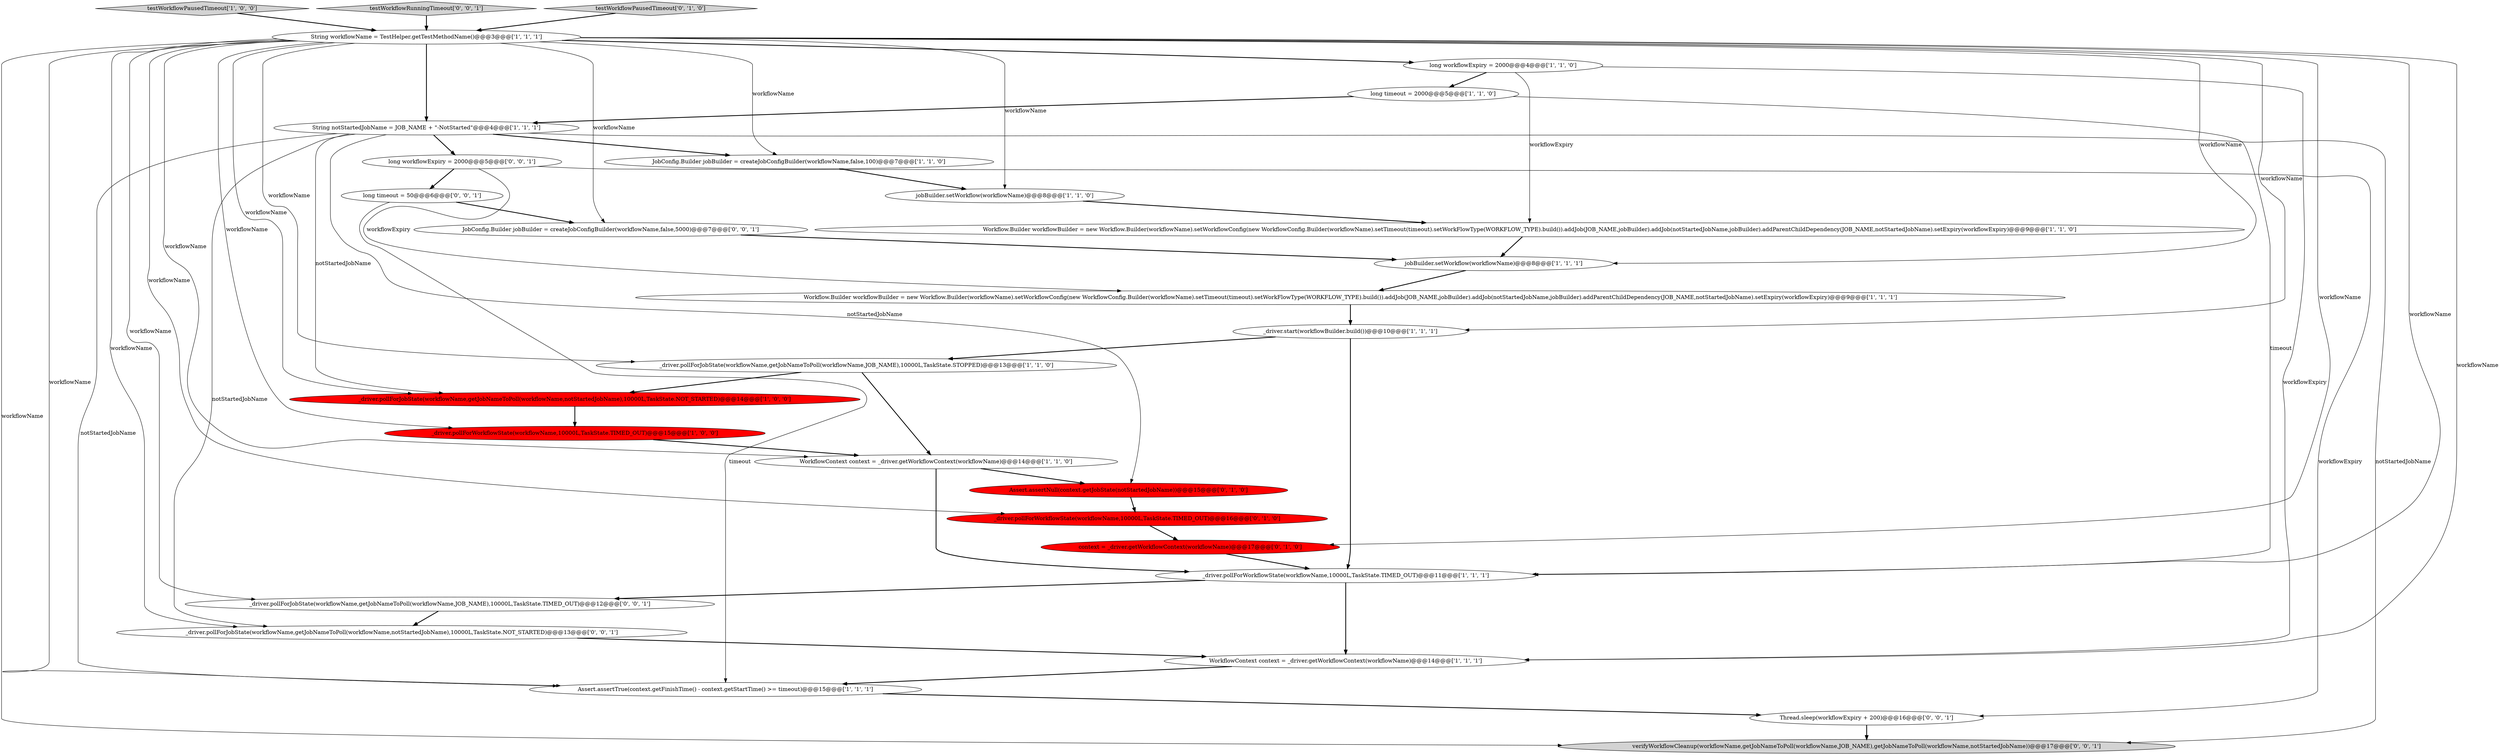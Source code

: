 digraph {
4 [style = filled, label = "JobConfig.Builder jobBuilder = createJobConfigBuilder(workflowName,false,100)@@@7@@@['1', '1', '0']", fillcolor = white, shape = ellipse image = "AAA0AAABBB1BBB"];
14 [style = filled, label = "WorkflowContext context = _driver.getWorkflowContext(workflowName)@@@14@@@['1', '1', '0']", fillcolor = white, shape = ellipse image = "AAA0AAABBB1BBB"];
10 [style = filled, label = "Workflow.Builder workflowBuilder = new Workflow.Builder(workflowName).setWorkflowConfig(new WorkflowConfig.Builder(workflowName).setTimeout(timeout).setWorkFlowType(WORKFLOW_TYPE).build()).addJob(JOB_NAME,jobBuilder).addJob(notStartedJobName,jobBuilder).addParentChildDependency(JOB_NAME,notStartedJobName).setExpiry(workflowExpiry)@@@9@@@['1', '1', '0']", fillcolor = white, shape = ellipse image = "AAA0AAABBB1BBB"];
21 [style = filled, label = "context = _driver.getWorkflowContext(workflowName)@@@17@@@['0', '1', '0']", fillcolor = red, shape = ellipse image = "AAA1AAABBB2BBB"];
2 [style = filled, label = "testWorkflowPausedTimeout['1', '0', '0']", fillcolor = lightgray, shape = diamond image = "AAA0AAABBB1BBB"];
18 [style = filled, label = "_driver.pollForWorkflowState(workflowName,10000L,TaskState.TIMED_OUT)@@@16@@@['0', '1', '0']", fillcolor = red, shape = ellipse image = "AAA1AAABBB2BBB"];
0 [style = filled, label = "long workflowExpiry = 2000@@@4@@@['1', '1', '0']", fillcolor = white, shape = ellipse image = "AAA0AAABBB1BBB"];
27 [style = filled, label = "_driver.pollForJobState(workflowName,getJobNameToPoll(workflowName,JOB_NAME),10000L,TaskState.TIMED_OUT)@@@12@@@['0', '0', '1']", fillcolor = white, shape = ellipse image = "AAA0AAABBB3BBB"];
12 [style = filled, label = "String workflowName = TestHelper.getTestMethodName()@@@3@@@['1', '1', '1']", fillcolor = white, shape = ellipse image = "AAA0AAABBB1BBB"];
25 [style = filled, label = "testWorkflowRunningTimeout['0', '0', '1']", fillcolor = lightgray, shape = diamond image = "AAA0AAABBB3BBB"];
26 [style = filled, label = "long workflowExpiry = 2000@@@5@@@['0', '0', '1']", fillcolor = white, shape = ellipse image = "AAA0AAABBB3BBB"];
20 [style = filled, label = "testWorkflowPausedTimeout['0', '1', '0']", fillcolor = lightgray, shape = diamond image = "AAA0AAABBB2BBB"];
29 [style = filled, label = "verifyWorkflowCleanup(workflowName,getJobNameToPoll(workflowName,JOB_NAME),getJobNameToPoll(workflowName,notStartedJobName))@@@17@@@['0', '0', '1']", fillcolor = lightgray, shape = ellipse image = "AAA0AAABBB3BBB"];
11 [style = filled, label = "_driver.pollForJobState(workflowName,getJobNameToPoll(workflowName,notStartedJobName),10000L,TaskState.NOT_STARTED)@@@14@@@['1', '0', '0']", fillcolor = red, shape = ellipse image = "AAA1AAABBB1BBB"];
3 [style = filled, label = "jobBuilder.setWorkflow(workflowName)@@@8@@@['1', '1', '0']", fillcolor = white, shape = ellipse image = "AAA0AAABBB1BBB"];
5 [style = filled, label = "_driver.start(workflowBuilder.build())@@@10@@@['1', '1', '1']", fillcolor = white, shape = ellipse image = "AAA0AAABBB1BBB"];
1 [style = filled, label = "long timeout = 2000@@@5@@@['1', '1', '0']", fillcolor = white, shape = ellipse image = "AAA0AAABBB1BBB"];
22 [style = filled, label = "JobConfig.Builder jobBuilder = createJobConfigBuilder(workflowName,false,5000)@@@7@@@['0', '0', '1']", fillcolor = white, shape = ellipse image = "AAA0AAABBB3BBB"];
8 [style = filled, label = "_driver.pollForWorkflowState(workflowName,10000L,TaskState.TIMED_OUT)@@@15@@@['1', '0', '0']", fillcolor = red, shape = ellipse image = "AAA1AAABBB1BBB"];
19 [style = filled, label = "Assert.assertNull(context.getJobState(notStartedJobName))@@@15@@@['0', '1', '0']", fillcolor = red, shape = ellipse image = "AAA1AAABBB2BBB"];
16 [style = filled, label = "String notStartedJobName = JOB_NAME + \"-NotStarted\"@@@4@@@['1', '1', '1']", fillcolor = white, shape = ellipse image = "AAA0AAABBB1BBB"];
28 [style = filled, label = "Thread.sleep(workflowExpiry + 200)@@@16@@@['0', '0', '1']", fillcolor = white, shape = ellipse image = "AAA0AAABBB3BBB"];
6 [style = filled, label = "jobBuilder.setWorkflow(workflowName)@@@8@@@['1', '1', '1']", fillcolor = white, shape = ellipse image = "AAA0AAABBB1BBB"];
17 [style = filled, label = "WorkflowContext context = _driver.getWorkflowContext(workflowName)@@@14@@@['1', '1', '1']", fillcolor = white, shape = ellipse image = "AAA0AAABBB1BBB"];
15 [style = filled, label = "_driver.pollForWorkflowState(workflowName,10000L,TaskState.TIMED_OUT)@@@11@@@['1', '1', '1']", fillcolor = white, shape = ellipse image = "AAA0AAABBB1BBB"];
9 [style = filled, label = "_driver.pollForJobState(workflowName,getJobNameToPoll(workflowName,JOB_NAME),10000L,TaskState.STOPPED)@@@13@@@['1', '1', '0']", fillcolor = white, shape = ellipse image = "AAA0AAABBB1BBB"];
23 [style = filled, label = "_driver.pollForJobState(workflowName,getJobNameToPoll(workflowName,notStartedJobName),10000L,TaskState.NOT_STARTED)@@@13@@@['0', '0', '1']", fillcolor = white, shape = ellipse image = "AAA0AAABBB3BBB"];
7 [style = filled, label = "Workflow.Builder workflowBuilder = new Workflow.Builder(workflowName).setWorkflowConfig(new WorkflowConfig.Builder(workflowName).setTimeout(timeout).setWorkFlowType(WORKFLOW_TYPE).build()).addJob(JOB_NAME,jobBuilder).addJob(notStartedJobName,jobBuilder).addParentChildDependency(JOB_NAME,notStartedJobName).setExpiry(workflowExpiry)@@@9@@@['1', '1', '1']", fillcolor = white, shape = ellipse image = "AAA0AAABBB1BBB"];
24 [style = filled, label = "long timeout = 50@@@6@@@['0', '0', '1']", fillcolor = white, shape = ellipse image = "AAA0AAABBB3BBB"];
13 [style = filled, label = "Assert.assertTrue(context.getFinishTime() - context.getStartTime() >= timeout)@@@15@@@['1', '1', '1']", fillcolor = white, shape = ellipse image = "AAA0AAABBB1BBB"];
28->29 [style = bold, label=""];
4->3 [style = bold, label=""];
16->13 [style = solid, label="notStartedJobName"];
19->18 [style = bold, label=""];
0->10 [style = solid, label="workflowExpiry"];
9->11 [style = bold, label=""];
5->9 [style = bold, label=""];
16->23 [style = solid, label="notStartedJobName"];
12->14 [style = solid, label="workflowName"];
12->21 [style = solid, label="workflowName"];
12->5 [style = solid, label="workflowName"];
16->29 [style = solid, label="notStartedJobName"];
21->15 [style = bold, label=""];
0->17 [style = solid, label="workflowExpiry"];
16->26 [style = bold, label=""];
8->14 [style = bold, label=""];
5->15 [style = bold, label=""];
1->15 [style = solid, label="timeout"];
14->19 [style = bold, label=""];
12->6 [style = solid, label="workflowName"];
12->16 [style = bold, label=""];
12->11 [style = solid, label="workflowName"];
26->28 [style = solid, label="workflowExpiry"];
16->11 [style = solid, label="notStartedJobName"];
12->29 [style = solid, label="workflowName"];
26->24 [style = bold, label=""];
24->22 [style = bold, label=""];
12->0 [style = bold, label=""];
12->4 [style = solid, label="workflowName"];
10->6 [style = bold, label=""];
12->17 [style = solid, label="workflowName"];
12->18 [style = solid, label="workflowName"];
2->12 [style = bold, label=""];
12->8 [style = solid, label="workflowName"];
3->10 [style = bold, label=""];
15->17 [style = bold, label=""];
7->5 [style = bold, label=""];
16->19 [style = solid, label="notStartedJobName"];
25->12 [style = bold, label=""];
1->16 [style = bold, label=""];
0->1 [style = bold, label=""];
20->12 [style = bold, label=""];
9->14 [style = bold, label=""];
12->27 [style = solid, label="workflowName"];
12->23 [style = solid, label="workflowName"];
12->13 [style = solid, label="workflowName"];
11->8 [style = bold, label=""];
23->17 [style = bold, label=""];
12->9 [style = solid, label="workflowName"];
14->15 [style = bold, label=""];
17->13 [style = bold, label=""];
27->23 [style = bold, label=""];
12->3 [style = solid, label="workflowName"];
12->22 [style = solid, label="workflowName"];
18->21 [style = bold, label=""];
13->28 [style = bold, label=""];
16->4 [style = bold, label=""];
6->7 [style = bold, label=""];
26->7 [style = solid, label="workflowExpiry"];
24->13 [style = solid, label="timeout"];
15->27 [style = bold, label=""];
12->15 [style = solid, label="workflowName"];
22->6 [style = bold, label=""];
}
